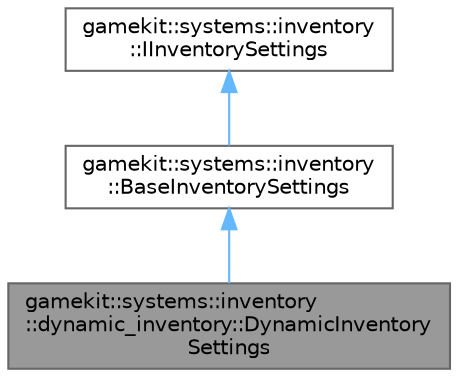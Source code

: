 digraph "gamekit::systems::inventory::dynamic_inventory::DynamicInventorySettings"
{
 // LATEX_PDF_SIZE
  bgcolor="transparent";
  edge [fontname=Helvetica,fontsize=10,labelfontname=Helvetica,labelfontsize=10];
  node [fontname=Helvetica,fontsize=10,shape=box,height=0.2,width=0.4];
  Node1 [id="Node000001",label="gamekit::systems::inventory\l::dynamic_inventory::DynamicInventory\lSettings",height=0.2,width=0.4,color="gray40", fillcolor="grey60", style="filled", fontcolor="black",tooltip="Configuration settings for a dynamic inventory."];
  Node2 -> Node1 [id="edge1_Node000001_Node000002",dir="back",color="steelblue1",style="solid",tooltip=" "];
  Node2 [id="Node000002",label="gamekit::systems::inventory\l::BaseInventorySettings",height=0.2,width=0.4,color="gray40", fillcolor="white", style="filled",URL="$d9/dcf/classgamekit_1_1systems_1_1inventory_1_1_base_inventory_settings.html",tooltip="Base configuration settings for an inventory."];
  Node3 -> Node2 [id="edge2_Node000002_Node000003",dir="back",color="steelblue1",style="solid",tooltip=" "];
  Node3 [id="Node000003",label="gamekit::systems::inventory\l::IInventorySettings",height=0.2,width=0.4,color="gray40", fillcolor="white", style="filled",URL="$d8/d07/classgamekit_1_1systems_1_1inventory_1_1_i_inventory_settings.html",tooltip="Interface for inventory configuration settings."];
}
